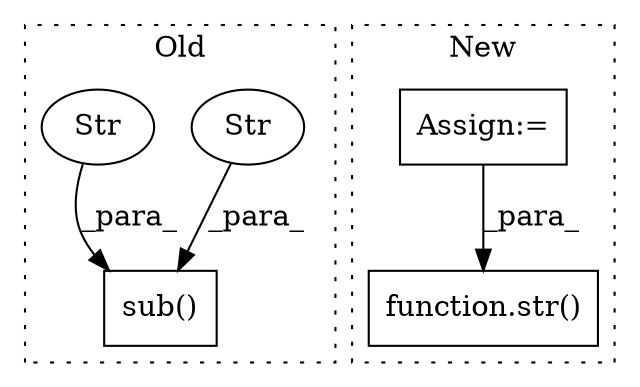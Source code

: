 digraph G {
subgraph cluster0 {
1 [label="sub()" a="75" s="2151,2178" l="7,1" shape="box"];
3 [label="Str" a="66" s="2158" l="5" shape="ellipse"];
4 [label="Str" a="66" s="2165" l="2" shape="ellipse"];
label = "Old";
style="dotted";
}
subgraph cluster1 {
2 [label="function.str()" a="75" s="2540,2554" l="4,1" shape="box"];
5 [label="Assign:=" a="68" s="2437" l="3" shape="box"];
label = "New";
style="dotted";
}
3 -> 1 [label="_para_"];
4 -> 1 [label="_para_"];
5 -> 2 [label="_para_"];
}